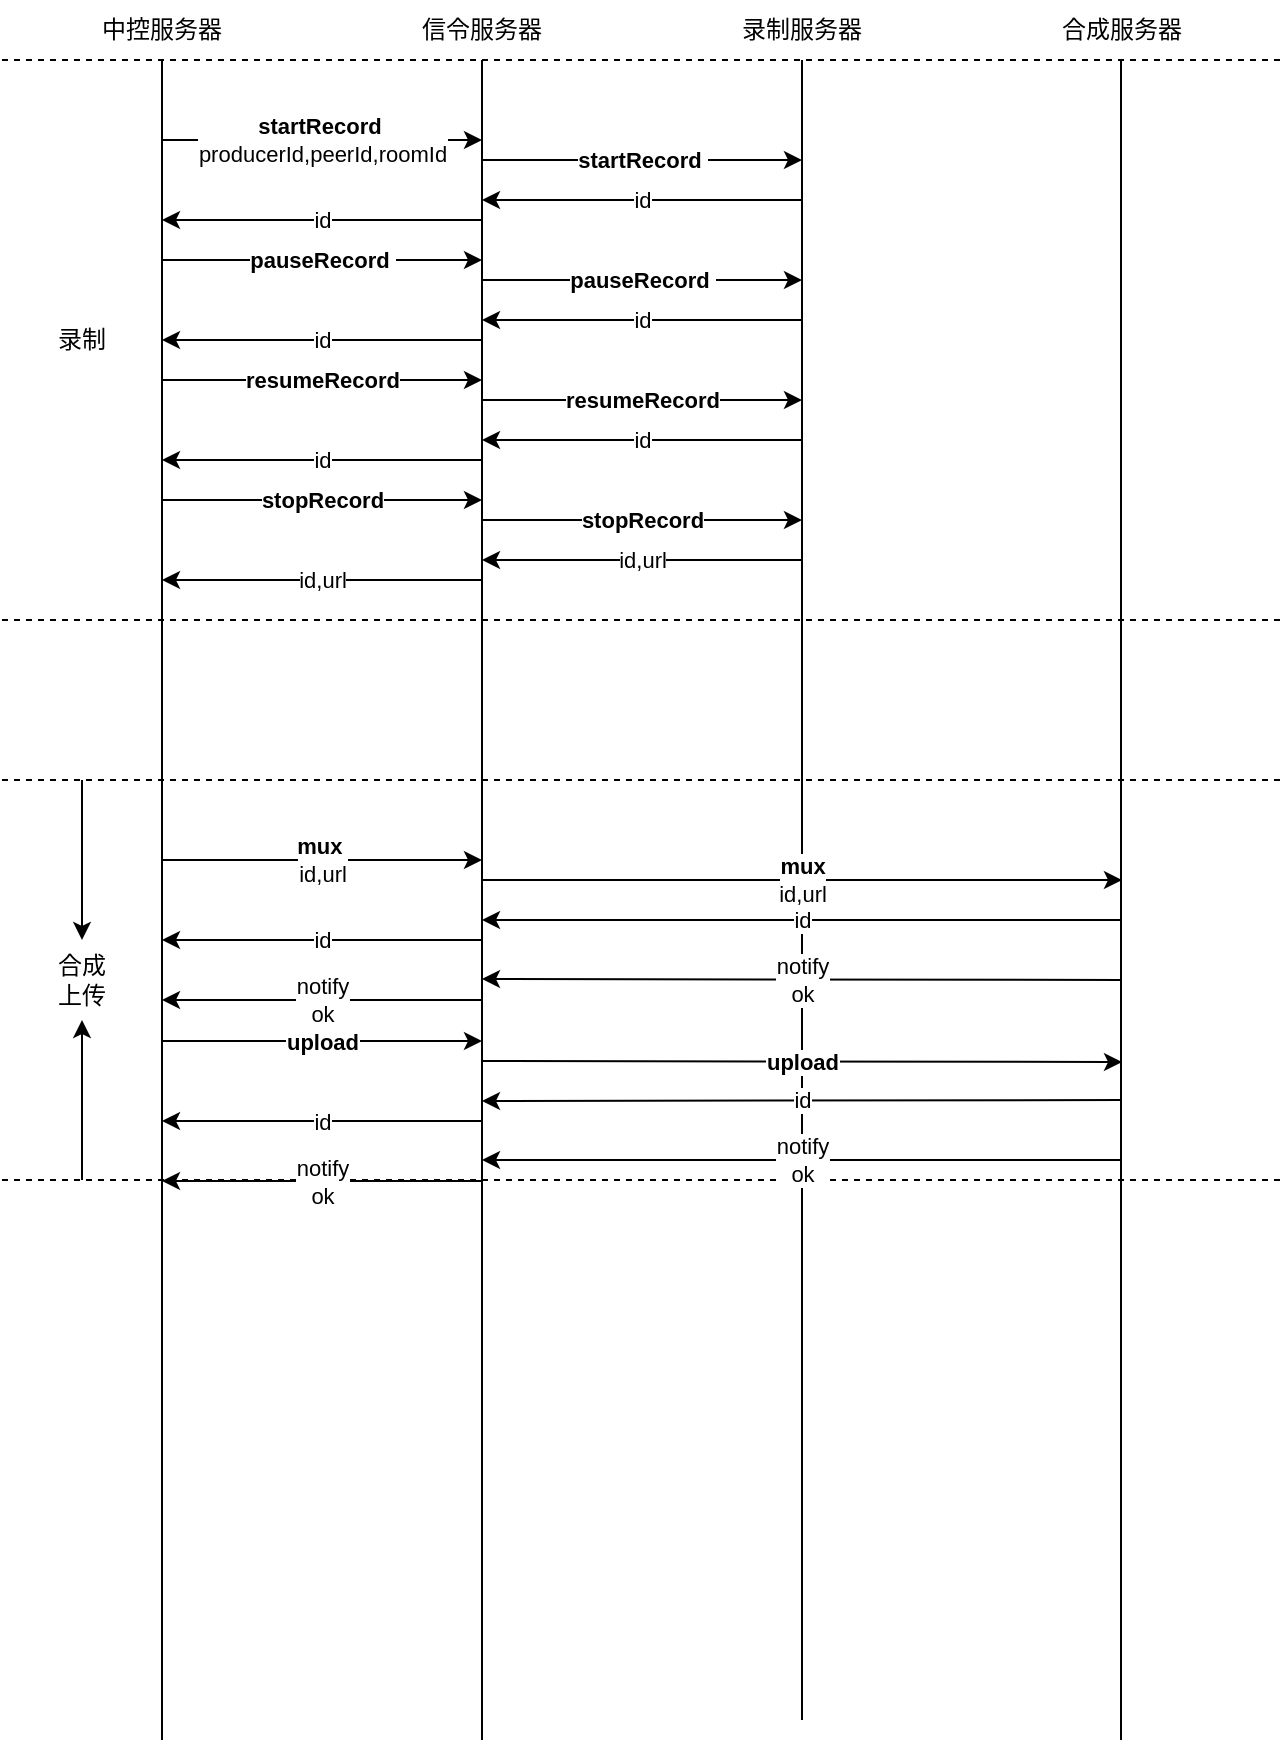 <mxfile version="16.6.3" type="github" pages="2">
  <diagram id="aIgHxNktMJGkpLHd3vlj" name="Page-1">
    <mxGraphModel dx="1676" dy="497" grid="1" gridSize="10" guides="1" tooltips="1" connect="1" arrows="1" fold="1" page="1" pageScale="1" pageWidth="827" pageHeight="1169" math="0" shadow="0">
      <root>
        <mxCell id="0" />
        <mxCell id="1" parent="0" />
        <mxCell id="N4l285Vz226aUWx1NJi6-14" value="&lt;b&gt;startRecord&lt;/b&gt;&amp;nbsp;&lt;br&gt;producerId,peerId,roomId" style="endArrow=classic;html=1;rounded=0;" parent="1" edge="1">
          <mxGeometry width="50" height="50" relative="1" as="geometry">
            <mxPoint x="40" y="160" as="sourcePoint" />
            <mxPoint x="200" y="160" as="targetPoint" />
          </mxGeometry>
        </mxCell>
        <mxCell id="N4l285Vz226aUWx1NJi6-48" value="id" style="endArrow=none;html=1;rounded=0;startArrow=classic;startFill=1;endFill=0;" parent="1" edge="1">
          <mxGeometry width="50" height="50" relative="1" as="geometry">
            <mxPoint x="40" y="200" as="sourcePoint" />
            <mxPoint x="200" y="200" as="targetPoint" />
          </mxGeometry>
        </mxCell>
        <mxCell id="N4l285Vz226aUWx1NJi6-49" value="id" style="endArrow=none;html=1;rounded=0;startArrow=classic;startFill=1;endFill=0;" parent="1" edge="1">
          <mxGeometry width="50" height="50" relative="1" as="geometry">
            <mxPoint x="40" y="260" as="sourcePoint" />
            <mxPoint x="200" y="260" as="targetPoint" />
          </mxGeometry>
        </mxCell>
        <mxCell id="N4l285Vz226aUWx1NJi6-83" value="" style="endArrow=none;html=1;rounded=0;startArrow=none;" parent="1" source="N4l285Vz226aUWx1NJi6-84" edge="1">
          <mxGeometry width="50" height="50" relative="1" as="geometry">
            <mxPoint x="40" y="680" as="sourcePoint" />
            <mxPoint x="40" y="120" as="targetPoint" />
          </mxGeometry>
        </mxCell>
        <mxCell id="N4l285Vz226aUWx1NJi6-84" value="中控服务器" style="text;html=1;strokeColor=none;fillColor=none;align=center;verticalAlign=middle;whiteSpace=wrap;rounded=0;" parent="1" vertex="1">
          <mxGeometry y="90" width="80" height="30" as="geometry" />
        </mxCell>
        <mxCell id="N4l285Vz226aUWx1NJi6-85" value="" style="endArrow=none;html=1;rounded=0;" parent="1" target="N4l285Vz226aUWx1NJi6-84" edge="1">
          <mxGeometry width="50" height="50" relative="1" as="geometry">
            <mxPoint x="40" y="960" as="sourcePoint" />
            <mxPoint x="40" y="120" as="targetPoint" />
          </mxGeometry>
        </mxCell>
        <mxCell id="N4l285Vz226aUWx1NJi6-36" value="&lt;b&gt;resumeRecord&lt;/b&gt;" style="endArrow=classic;html=1;rounded=0;" parent="1" edge="1">
          <mxGeometry width="50" height="50" relative="1" as="geometry">
            <mxPoint x="40" y="280" as="sourcePoint" />
            <mxPoint x="200" y="280" as="targetPoint" />
          </mxGeometry>
        </mxCell>
        <mxCell id="N4l285Vz226aUWx1NJi6-35" value="&lt;b&gt;resumeRecord&lt;/b&gt;" style="endArrow=classic;html=1;rounded=0;" parent="1" edge="1">
          <mxGeometry width="50" height="50" relative="1" as="geometry">
            <mxPoint x="200" y="290" as="sourcePoint" />
            <mxPoint x="360" y="290" as="targetPoint" />
          </mxGeometry>
        </mxCell>
        <mxCell id="N4l285Vz226aUWx1NJi6-37" value="id" style="endArrow=none;html=1;rounded=0;startArrow=classic;startFill=1;endFill=0;" parent="1" edge="1">
          <mxGeometry width="50" height="50" relative="1" as="geometry">
            <mxPoint x="200" y="310" as="sourcePoint" />
            <mxPoint x="360" y="310" as="targetPoint" />
          </mxGeometry>
        </mxCell>
        <mxCell id="N4l285Vz226aUWx1NJi6-86" value="id" style="endArrow=none;html=1;rounded=0;startArrow=classic;startFill=1;endFill=0;" parent="1" edge="1">
          <mxGeometry width="50" height="50" relative="1" as="geometry">
            <mxPoint x="40" y="320" as="sourcePoint" />
            <mxPoint x="200" y="320" as="targetPoint" />
          </mxGeometry>
        </mxCell>
        <mxCell id="N4l285Vz226aUWx1NJi6-38" value="&lt;b&gt;stopRecord&lt;/b&gt;" style="endArrow=classic;html=1;rounded=0;" parent="1" edge="1">
          <mxGeometry width="50" height="50" relative="1" as="geometry">
            <mxPoint x="200" y="350" as="sourcePoint" />
            <mxPoint x="360" y="350" as="targetPoint" />
          </mxGeometry>
        </mxCell>
        <mxCell id="N4l285Vz226aUWx1NJi6-39" value="&lt;b&gt;stopRecord&lt;/b&gt;" style="endArrow=classic;html=1;rounded=0;" parent="1" edge="1">
          <mxGeometry width="50" height="50" relative="1" as="geometry">
            <mxPoint x="40" y="340" as="sourcePoint" />
            <mxPoint x="200" y="340" as="targetPoint" />
          </mxGeometry>
        </mxCell>
        <mxCell id="N4l285Vz226aUWx1NJi6-87" value="id,url" style="endArrow=none;html=1;rounded=0;startArrow=classic;startFill=1;endFill=0;" parent="1" edge="1">
          <mxGeometry width="50" height="50" relative="1" as="geometry">
            <mxPoint x="40" y="380" as="sourcePoint" />
            <mxPoint x="200" y="380" as="targetPoint" />
          </mxGeometry>
        </mxCell>
        <mxCell id="N4l285Vz226aUWx1NJi6-24" value="" style="endArrow=none;html=1;rounded=0;" parent="1" edge="1">
          <mxGeometry width="50" height="50" relative="1" as="geometry">
            <mxPoint x="200" y="960" as="sourcePoint" />
            <mxPoint x="200" y="120" as="targetPoint" />
          </mxGeometry>
        </mxCell>
        <mxCell id="N4l285Vz226aUWx1NJi6-25" value="信令服务器" style="text;html=1;strokeColor=none;fillColor=none;align=center;verticalAlign=middle;whiteSpace=wrap;rounded=0;" parent="1" vertex="1">
          <mxGeometry x="160" y="90" width="80" height="30" as="geometry" />
        </mxCell>
        <mxCell id="N4l285Vz226aUWx1NJi6-27" value="&lt;b&gt;pauseRecord&lt;/b&gt;&amp;nbsp;" style="endArrow=classic;html=1;rounded=0;" parent="1" edge="1">
          <mxGeometry width="50" height="50" relative="1" as="geometry">
            <mxPoint x="40" y="220" as="sourcePoint" />
            <mxPoint x="200" y="220" as="targetPoint" />
          </mxGeometry>
        </mxCell>
        <mxCell id="N4l285Vz226aUWx1NJi6-22" value="id" style="endArrow=none;html=1;rounded=0;startArrow=classic;startFill=1;endFill=0;" parent="1" edge="1">
          <mxGeometry width="50" height="50" relative="1" as="geometry">
            <mxPoint x="200" y="190" as="sourcePoint" />
            <mxPoint x="360" y="190" as="targetPoint" />
          </mxGeometry>
        </mxCell>
        <mxCell id="N4l285Vz226aUWx1NJi6-34" value="id" style="endArrow=none;html=1;rounded=0;startArrow=classic;startFill=1;endFill=0;" parent="1" edge="1">
          <mxGeometry width="50" height="50" relative="1" as="geometry">
            <mxPoint x="200" y="250" as="sourcePoint" />
            <mxPoint x="360" y="250" as="targetPoint" />
          </mxGeometry>
        </mxCell>
        <mxCell id="N4l285Vz226aUWx1NJi6-40" value="id,url" style="endArrow=none;html=1;rounded=0;startArrow=classic;startFill=1;endFill=0;" parent="1" edge="1">
          <mxGeometry width="50" height="50" relative="1" as="geometry">
            <mxPoint x="200" y="370" as="sourcePoint" />
            <mxPoint x="360" y="370" as="targetPoint" />
          </mxGeometry>
        </mxCell>
        <mxCell id="N4l285Vz226aUWx1NJi6-8" value="" style="endArrow=none;html=1;rounded=0;" parent="1" edge="1">
          <mxGeometry width="50" height="50" relative="1" as="geometry">
            <mxPoint x="360" y="950" as="sourcePoint" />
            <mxPoint x="360" y="120" as="targetPoint" />
          </mxGeometry>
        </mxCell>
        <mxCell id="N4l285Vz226aUWx1NJi6-9" value="录制服务器" style="text;html=1;strokeColor=none;fillColor=none;align=center;verticalAlign=middle;whiteSpace=wrap;rounded=0;" parent="1" vertex="1">
          <mxGeometry x="320" y="90" width="80" height="30" as="geometry" />
        </mxCell>
        <mxCell id="N4l285Vz226aUWx1NJi6-21" value="&lt;b&gt;startRecord&amp;nbsp;&lt;/b&gt;" style="endArrow=classic;html=1;rounded=0;" parent="1" edge="1">
          <mxGeometry width="50" height="50" relative="1" as="geometry">
            <mxPoint x="200" y="170" as="sourcePoint" />
            <mxPoint x="360" y="170" as="targetPoint" />
          </mxGeometry>
        </mxCell>
        <mxCell id="N4l285Vz226aUWx1NJi6-28" value="&lt;b&gt;pauseRecord&lt;/b&gt;&amp;nbsp;" style="endArrow=classic;html=1;rounded=0;" parent="1" edge="1">
          <mxGeometry width="50" height="50" relative="1" as="geometry">
            <mxPoint x="200" y="230" as="sourcePoint" />
            <mxPoint x="360" y="230" as="targetPoint" />
          </mxGeometry>
        </mxCell>
        <mxCell id="N4l285Vz226aUWx1NJi6-89" value="合成服务器" style="text;html=1;strokeColor=none;fillColor=none;align=center;verticalAlign=middle;whiteSpace=wrap;rounded=0;" parent="1" vertex="1">
          <mxGeometry x="480" y="90" width="80" height="30" as="geometry" />
        </mxCell>
        <mxCell id="N4l285Vz226aUWx1NJi6-91" value="" style="endArrow=none;dashed=1;html=1;rounded=0;" parent="1" edge="1">
          <mxGeometry width="50" height="50" relative="1" as="geometry">
            <mxPoint x="-40" y="400" as="sourcePoint" />
            <mxPoint x="600" y="400" as="targetPoint" />
          </mxGeometry>
        </mxCell>
        <mxCell id="N4l285Vz226aUWx1NJi6-92" value="" style="endArrow=none;dashed=1;html=1;rounded=0;" parent="1" edge="1">
          <mxGeometry width="50" height="50" relative="1" as="geometry">
            <mxPoint x="-40" y="120" as="sourcePoint" />
            <mxPoint x="600" y="120" as="targetPoint" />
          </mxGeometry>
        </mxCell>
        <mxCell id="N4l285Vz226aUWx1NJi6-94" value="" style="endArrow=classic;html=1;rounded=0;" parent="1" edge="1">
          <mxGeometry width="50" height="50" relative="1" as="geometry">
            <mxPoint y="480" as="sourcePoint" />
            <mxPoint y="560" as="targetPoint" />
          </mxGeometry>
        </mxCell>
        <mxCell id="N4l285Vz226aUWx1NJi6-95" value="" style="endArrow=classic;html=1;rounded=0;" parent="1" edge="1">
          <mxGeometry width="50" height="50" relative="1" as="geometry">
            <mxPoint y="680" as="sourcePoint" />
            <mxPoint y="600" as="targetPoint" />
          </mxGeometry>
        </mxCell>
        <mxCell id="N4l285Vz226aUWx1NJi6-96" value="录制" style="text;html=1;strokeColor=none;fillColor=none;align=center;verticalAlign=middle;whiteSpace=wrap;rounded=0;" parent="1" vertex="1">
          <mxGeometry x="-30" y="240" width="60" height="40" as="geometry" />
        </mxCell>
        <mxCell id="OvNcf_5ZHjNx2jnRSU3Q-1" value="" style="endArrow=none;html=1;rounded=0;" edge="1" parent="1">
          <mxGeometry width="50" height="50" relative="1" as="geometry">
            <mxPoint x="519.5" y="960" as="sourcePoint" />
            <mxPoint x="519.5" y="120" as="targetPoint" />
          </mxGeometry>
        </mxCell>
        <mxCell id="OvNcf_5ZHjNx2jnRSU3Q-2" value="" style="endArrow=none;dashed=1;html=1;rounded=0;" edge="1" parent="1">
          <mxGeometry width="50" height="50" relative="1" as="geometry">
            <mxPoint x="-40" y="480" as="sourcePoint" />
            <mxPoint x="600" y="480" as="targetPoint" />
          </mxGeometry>
        </mxCell>
        <mxCell id="OvNcf_5ZHjNx2jnRSU3Q-23" value="&lt;b&gt;mux&lt;/b&gt;&amp;nbsp;&lt;br&gt;id,url" style="endArrow=classic;html=1;rounded=0;" edge="1" parent="1">
          <mxGeometry width="50" height="50" relative="1" as="geometry">
            <mxPoint x="40" y="520" as="sourcePoint" />
            <mxPoint x="200" y="520" as="targetPoint" />
          </mxGeometry>
        </mxCell>
        <mxCell id="OvNcf_5ZHjNx2jnRSU3Q-24" value="id" style="endArrow=none;html=1;rounded=0;startArrow=classic;startFill=1;endFill=0;" edge="1" parent="1">
          <mxGeometry width="50" height="50" relative="1" as="geometry">
            <mxPoint x="40" y="560" as="sourcePoint" />
            <mxPoint x="200" y="560" as="targetPoint" />
          </mxGeometry>
        </mxCell>
        <mxCell id="OvNcf_5ZHjNx2jnRSU3Q-25" value="id" style="endArrow=none;html=1;rounded=0;startArrow=classic;startFill=1;endFill=0;" edge="1" parent="1">
          <mxGeometry width="50" height="50" relative="1" as="geometry">
            <mxPoint x="40" y="650.5" as="sourcePoint" />
            <mxPoint x="200" y="650.5" as="targetPoint" />
          </mxGeometry>
        </mxCell>
        <mxCell id="OvNcf_5ZHjNx2jnRSU3Q-33" value="&lt;b&gt;upload&lt;/b&gt;" style="endArrow=classic;html=1;rounded=0;" edge="1" parent="1">
          <mxGeometry width="50" height="50" relative="1" as="geometry">
            <mxPoint x="40" y="610.5" as="sourcePoint" />
            <mxPoint x="200" y="610.5" as="targetPoint" />
          </mxGeometry>
        </mxCell>
        <mxCell id="OvNcf_5ZHjNx2jnRSU3Q-34" value="id" style="endArrow=none;html=1;rounded=0;startArrow=classic;startFill=1;endFill=0;" edge="1" parent="1">
          <mxGeometry width="50" height="50" relative="1" as="geometry">
            <mxPoint x="200" y="550" as="sourcePoint" />
            <mxPoint x="520" y="550" as="targetPoint" />
          </mxGeometry>
        </mxCell>
        <mxCell id="OvNcf_5ZHjNx2jnRSU3Q-35" value="id" style="endArrow=none;html=1;rounded=0;startArrow=classic;startFill=1;endFill=0;" edge="1" parent="1">
          <mxGeometry width="50" height="50" relative="1" as="geometry">
            <mxPoint x="200" y="640.5" as="sourcePoint" />
            <mxPoint x="520" y="640" as="targetPoint" />
          </mxGeometry>
        </mxCell>
        <mxCell id="OvNcf_5ZHjNx2jnRSU3Q-37" value="&lt;b&gt;mux&lt;/b&gt;&lt;br&gt;id,url" style="endArrow=classic;html=1;rounded=0;" edge="1" parent="1">
          <mxGeometry width="50" height="50" relative="1" as="geometry">
            <mxPoint x="200" y="530" as="sourcePoint" />
            <mxPoint x="520" y="530" as="targetPoint" />
          </mxGeometry>
        </mxCell>
        <mxCell id="OvNcf_5ZHjNx2jnRSU3Q-38" value="&lt;b&gt;upload&lt;/b&gt;" style="endArrow=classic;html=1;rounded=0;" edge="1" parent="1">
          <mxGeometry width="50" height="50" relative="1" as="geometry">
            <mxPoint x="200" y="620.5" as="sourcePoint" />
            <mxPoint x="520" y="621" as="targetPoint" />
          </mxGeometry>
        </mxCell>
        <mxCell id="OvNcf_5ZHjNx2jnRSU3Q-39" value="合成&lt;br&gt;上传" style="text;html=1;strokeColor=none;fillColor=none;align=center;verticalAlign=middle;whiteSpace=wrap;rounded=0;" vertex="1" parent="1">
          <mxGeometry x="-30" y="560" width="60" height="40" as="geometry" />
        </mxCell>
        <mxCell id="OvNcf_5ZHjNx2jnRSU3Q-40" value="" style="endArrow=none;dashed=1;html=1;rounded=0;" edge="1" parent="1">
          <mxGeometry width="50" height="50" relative="1" as="geometry">
            <mxPoint x="-40" y="680" as="sourcePoint" />
            <mxPoint x="600" y="680" as="targetPoint" />
          </mxGeometry>
        </mxCell>
        <mxCell id="OvNcf_5ZHjNx2jnRSU3Q-41" value="notify&lt;br&gt;ok" style="endArrow=none;html=1;rounded=0;startArrow=classic;startFill=1;endFill=0;" edge="1" parent="1">
          <mxGeometry width="50" height="50" relative="1" as="geometry">
            <mxPoint x="200" y="579.5" as="sourcePoint" />
            <mxPoint x="520" y="580" as="targetPoint" />
          </mxGeometry>
        </mxCell>
        <mxCell id="OvNcf_5ZHjNx2jnRSU3Q-42" value="notify&lt;br&gt;ok" style="endArrow=none;html=1;rounded=0;startArrow=classic;startFill=1;endFill=0;" edge="1" parent="1">
          <mxGeometry width="50" height="50" relative="1" as="geometry">
            <mxPoint x="40" y="590" as="sourcePoint" />
            <mxPoint x="200" y="590" as="targetPoint" />
          </mxGeometry>
        </mxCell>
        <mxCell id="OvNcf_5ZHjNx2jnRSU3Q-43" value="notify&lt;br&gt;ok" style="endArrow=none;html=1;rounded=0;startArrow=classic;startFill=1;endFill=0;" edge="1" parent="1">
          <mxGeometry width="50" height="50" relative="1" as="geometry">
            <mxPoint x="200" y="670" as="sourcePoint" />
            <mxPoint x="520" y="670" as="targetPoint" />
          </mxGeometry>
        </mxCell>
        <mxCell id="OvNcf_5ZHjNx2jnRSU3Q-44" value="notify&lt;br&gt;ok" style="endArrow=none;html=1;rounded=0;startArrow=classic;startFill=1;endFill=0;" edge="1" parent="1">
          <mxGeometry width="50" height="50" relative="1" as="geometry">
            <mxPoint x="40" y="680.5" as="sourcePoint" />
            <mxPoint x="200" y="680.5" as="targetPoint" />
          </mxGeometry>
        </mxCell>
      </root>
    </mxGraphModel>
  </diagram>
  <diagram id="Bg4YY5XpAvJw-3FdoYM4" name="Page-2">
    <mxGraphModel dx="1753" dy="475" grid="1" gridSize="10" guides="1" tooltips="1" connect="1" arrows="1" fold="1" page="1" pageScale="1" pageWidth="827" pageHeight="1169" math="0" shadow="0">
      <root>
        <mxCell id="ubcKgdOZEQHfpTAjh7HV-0" />
        <mxCell id="ubcKgdOZEQHfpTAjh7HV-1" parent="ubcKgdOZEQHfpTAjh7HV-0" />
        <mxCell id="lEolnfPDzXY6Gln9qLDI-3" value="" style="endArrow=none;html=1;rounded=0;startArrow=none;" edge="1" parent="ubcKgdOZEQHfpTAjh7HV-1" source="lEolnfPDzXY6Gln9qLDI-4">
          <mxGeometry width="50" height="50" relative="1" as="geometry">
            <mxPoint x="40" y="680" as="sourcePoint" />
            <mxPoint x="40" y="120" as="targetPoint" />
          </mxGeometry>
        </mxCell>
        <mxCell id="lEolnfPDzXY6Gln9qLDI-4" value="中控服务器" style="text;html=1;strokeColor=none;fillColor=none;align=center;verticalAlign=middle;whiteSpace=wrap;rounded=0;" vertex="1" parent="ubcKgdOZEQHfpTAjh7HV-1">
          <mxGeometry y="90" width="80" height="30" as="geometry" />
        </mxCell>
        <mxCell id="lEolnfPDzXY6Gln9qLDI-5" value="" style="endArrow=none;html=1;rounded=0;" edge="1" parent="ubcKgdOZEQHfpTAjh7HV-1" target="lEolnfPDzXY6Gln9qLDI-4">
          <mxGeometry width="50" height="50" relative="1" as="geometry">
            <mxPoint x="40" y="960" as="sourcePoint" />
            <mxPoint x="40" y="120" as="targetPoint" />
          </mxGeometry>
        </mxCell>
        <mxCell id="lEolnfPDzXY6Gln9qLDI-13" value="" style="endArrow=none;html=1;rounded=0;" edge="1" parent="ubcKgdOZEQHfpTAjh7HV-1">
          <mxGeometry width="50" height="50" relative="1" as="geometry">
            <mxPoint x="200" y="960" as="sourcePoint" />
            <mxPoint x="200" y="120" as="targetPoint" />
          </mxGeometry>
        </mxCell>
        <mxCell id="lEolnfPDzXY6Gln9qLDI-14" value="信令服务器" style="text;html=1;strokeColor=none;fillColor=none;align=center;verticalAlign=middle;whiteSpace=wrap;rounded=0;" vertex="1" parent="ubcKgdOZEQHfpTAjh7HV-1">
          <mxGeometry x="160" y="90" width="80" height="30" as="geometry" />
        </mxCell>
        <mxCell id="lEolnfPDzXY6Gln9qLDI-19" value="" style="endArrow=none;html=1;rounded=0;" edge="1" parent="ubcKgdOZEQHfpTAjh7HV-1">
          <mxGeometry width="50" height="50" relative="1" as="geometry">
            <mxPoint x="360" y="950" as="sourcePoint" />
            <mxPoint x="360" y="120" as="targetPoint" />
          </mxGeometry>
        </mxCell>
        <mxCell id="lEolnfPDzXY6Gln9qLDI-20" value="录制服务器" style="text;html=1;strokeColor=none;fillColor=none;align=center;verticalAlign=middle;whiteSpace=wrap;rounded=0;" vertex="1" parent="ubcKgdOZEQHfpTAjh7HV-1">
          <mxGeometry x="320" y="90" width="80" height="30" as="geometry" />
        </mxCell>
        <mxCell id="lEolnfPDzXY6Gln9qLDI-23" value="" style="endArrow=none;html=1;rounded=0;" edge="1" parent="ubcKgdOZEQHfpTAjh7HV-1">
          <mxGeometry width="50" height="50" relative="1" as="geometry">
            <mxPoint x="520" y="950" as="sourcePoint" />
            <mxPoint x="520" y="120" as="targetPoint" />
          </mxGeometry>
        </mxCell>
        <mxCell id="lEolnfPDzXY6Gln9qLDI-24" value="合成服务器" style="text;html=1;strokeColor=none;fillColor=none;align=center;verticalAlign=middle;whiteSpace=wrap;rounded=0;" vertex="1" parent="ubcKgdOZEQHfpTAjh7HV-1">
          <mxGeometry x="480" y="90" width="80" height="30" as="geometry" />
        </mxCell>
        <mxCell id="lEolnfPDzXY6Gln9qLDI-26" value="" style="endArrow=none;dashed=1;html=1;rounded=0;" edge="1" parent="ubcKgdOZEQHfpTAjh7HV-1">
          <mxGeometry width="50" height="50" relative="1" as="geometry">
            <mxPoint x="-40" y="120" as="sourcePoint" />
            <mxPoint x="600" y="120" as="targetPoint" />
          </mxGeometry>
        </mxCell>
        <mxCell id="lEolnfPDzXY6Gln9qLDI-30" value="" style="endArrow=none;dashed=1;html=1;rounded=0;" edge="1" parent="ubcKgdOZEQHfpTAjh7HV-1">
          <mxGeometry width="50" height="50" relative="1" as="geometry">
            <mxPoint x="-40" y="270" as="sourcePoint" />
            <mxPoint x="600" y="270" as="targetPoint" />
          </mxGeometry>
        </mxCell>
        <mxCell id="lEolnfPDzXY6Gln9qLDI-31" value="&lt;b&gt;mux&lt;/b&gt;&lt;br&gt;id,url" style="endArrow=classic;html=1;rounded=0;" edge="1" parent="ubcKgdOZEQHfpTAjh7HV-1">
          <mxGeometry width="50" height="50" relative="1" as="geometry">
            <mxPoint x="40" y="150" as="sourcePoint" />
            <mxPoint x="200" y="150" as="targetPoint" />
          </mxGeometry>
        </mxCell>
        <mxCell id="lEolnfPDzXY6Gln9qLDI-32" value="&lt;b&gt;mux&lt;/b&gt;&lt;br&gt;id,url" style="endArrow=classic;html=1;rounded=0;" edge="1" parent="ubcKgdOZEQHfpTAjh7HV-1">
          <mxGeometry width="50" height="50" relative="1" as="geometry">
            <mxPoint x="200" y="160" as="sourcePoint" />
            <mxPoint x="520" y="160" as="targetPoint" />
          </mxGeometry>
        </mxCell>
        <mxCell id="lEolnfPDzXY6Gln9qLDI-33" value="" style="endArrow=classic;html=1;rounded=0;" edge="1" parent="ubcKgdOZEQHfpTAjh7HV-1">
          <mxGeometry width="50" height="50" relative="1" as="geometry">
            <mxPoint x="520" y="180" as="sourcePoint" />
            <mxPoint x="200" y="180" as="targetPoint" />
          </mxGeometry>
        </mxCell>
        <mxCell id="lEolnfPDzXY6Gln9qLDI-34" value="" style="endArrow=classic;html=1;rounded=0;" edge="1" parent="ubcKgdOZEQHfpTAjh7HV-1">
          <mxGeometry width="50" height="50" relative="1" as="geometry">
            <mxPoint x="200" y="190" as="sourcePoint" />
            <mxPoint x="40" y="190" as="targetPoint" />
          </mxGeometry>
        </mxCell>
        <mxCell id="lEolnfPDzXY6Gln9qLDI-35" value="&lt;b&gt;upload&lt;/b&gt;&lt;br&gt;url" style="endArrow=classic;html=1;rounded=0;" edge="1" parent="ubcKgdOZEQHfpTAjh7HV-1">
          <mxGeometry width="50" height="50" relative="1" as="geometry">
            <mxPoint x="40" y="210" as="sourcePoint" />
            <mxPoint x="200" y="210" as="targetPoint" />
          </mxGeometry>
        </mxCell>
        <mxCell id="lEolnfPDzXY6Gln9qLDI-36" value="&lt;b&gt;upload&lt;/b&gt;&lt;br&gt;url" style="endArrow=classic;html=1;rounded=0;" edge="1" parent="ubcKgdOZEQHfpTAjh7HV-1">
          <mxGeometry width="50" height="50" relative="1" as="geometry">
            <mxPoint x="200" y="220" as="sourcePoint" />
            <mxPoint x="520" y="220" as="targetPoint" />
          </mxGeometry>
        </mxCell>
        <mxCell id="lEolnfPDzXY6Gln9qLDI-37" value="" style="endArrow=classic;html=1;rounded=0;" edge="1" parent="ubcKgdOZEQHfpTAjh7HV-1">
          <mxGeometry width="50" height="50" relative="1" as="geometry">
            <mxPoint x="520" y="240" as="sourcePoint" />
            <mxPoint x="200" y="240" as="targetPoint" />
          </mxGeometry>
        </mxCell>
        <mxCell id="lEolnfPDzXY6Gln9qLDI-38" value="" style="endArrow=classic;html=1;rounded=0;" edge="1" parent="ubcKgdOZEQHfpTAjh7HV-1">
          <mxGeometry width="50" height="50" relative="1" as="geometry">
            <mxPoint x="200" y="250" as="sourcePoint" />
            <mxPoint x="40" y="250" as="targetPoint" />
          </mxGeometry>
        </mxCell>
      </root>
    </mxGraphModel>
  </diagram>
</mxfile>
